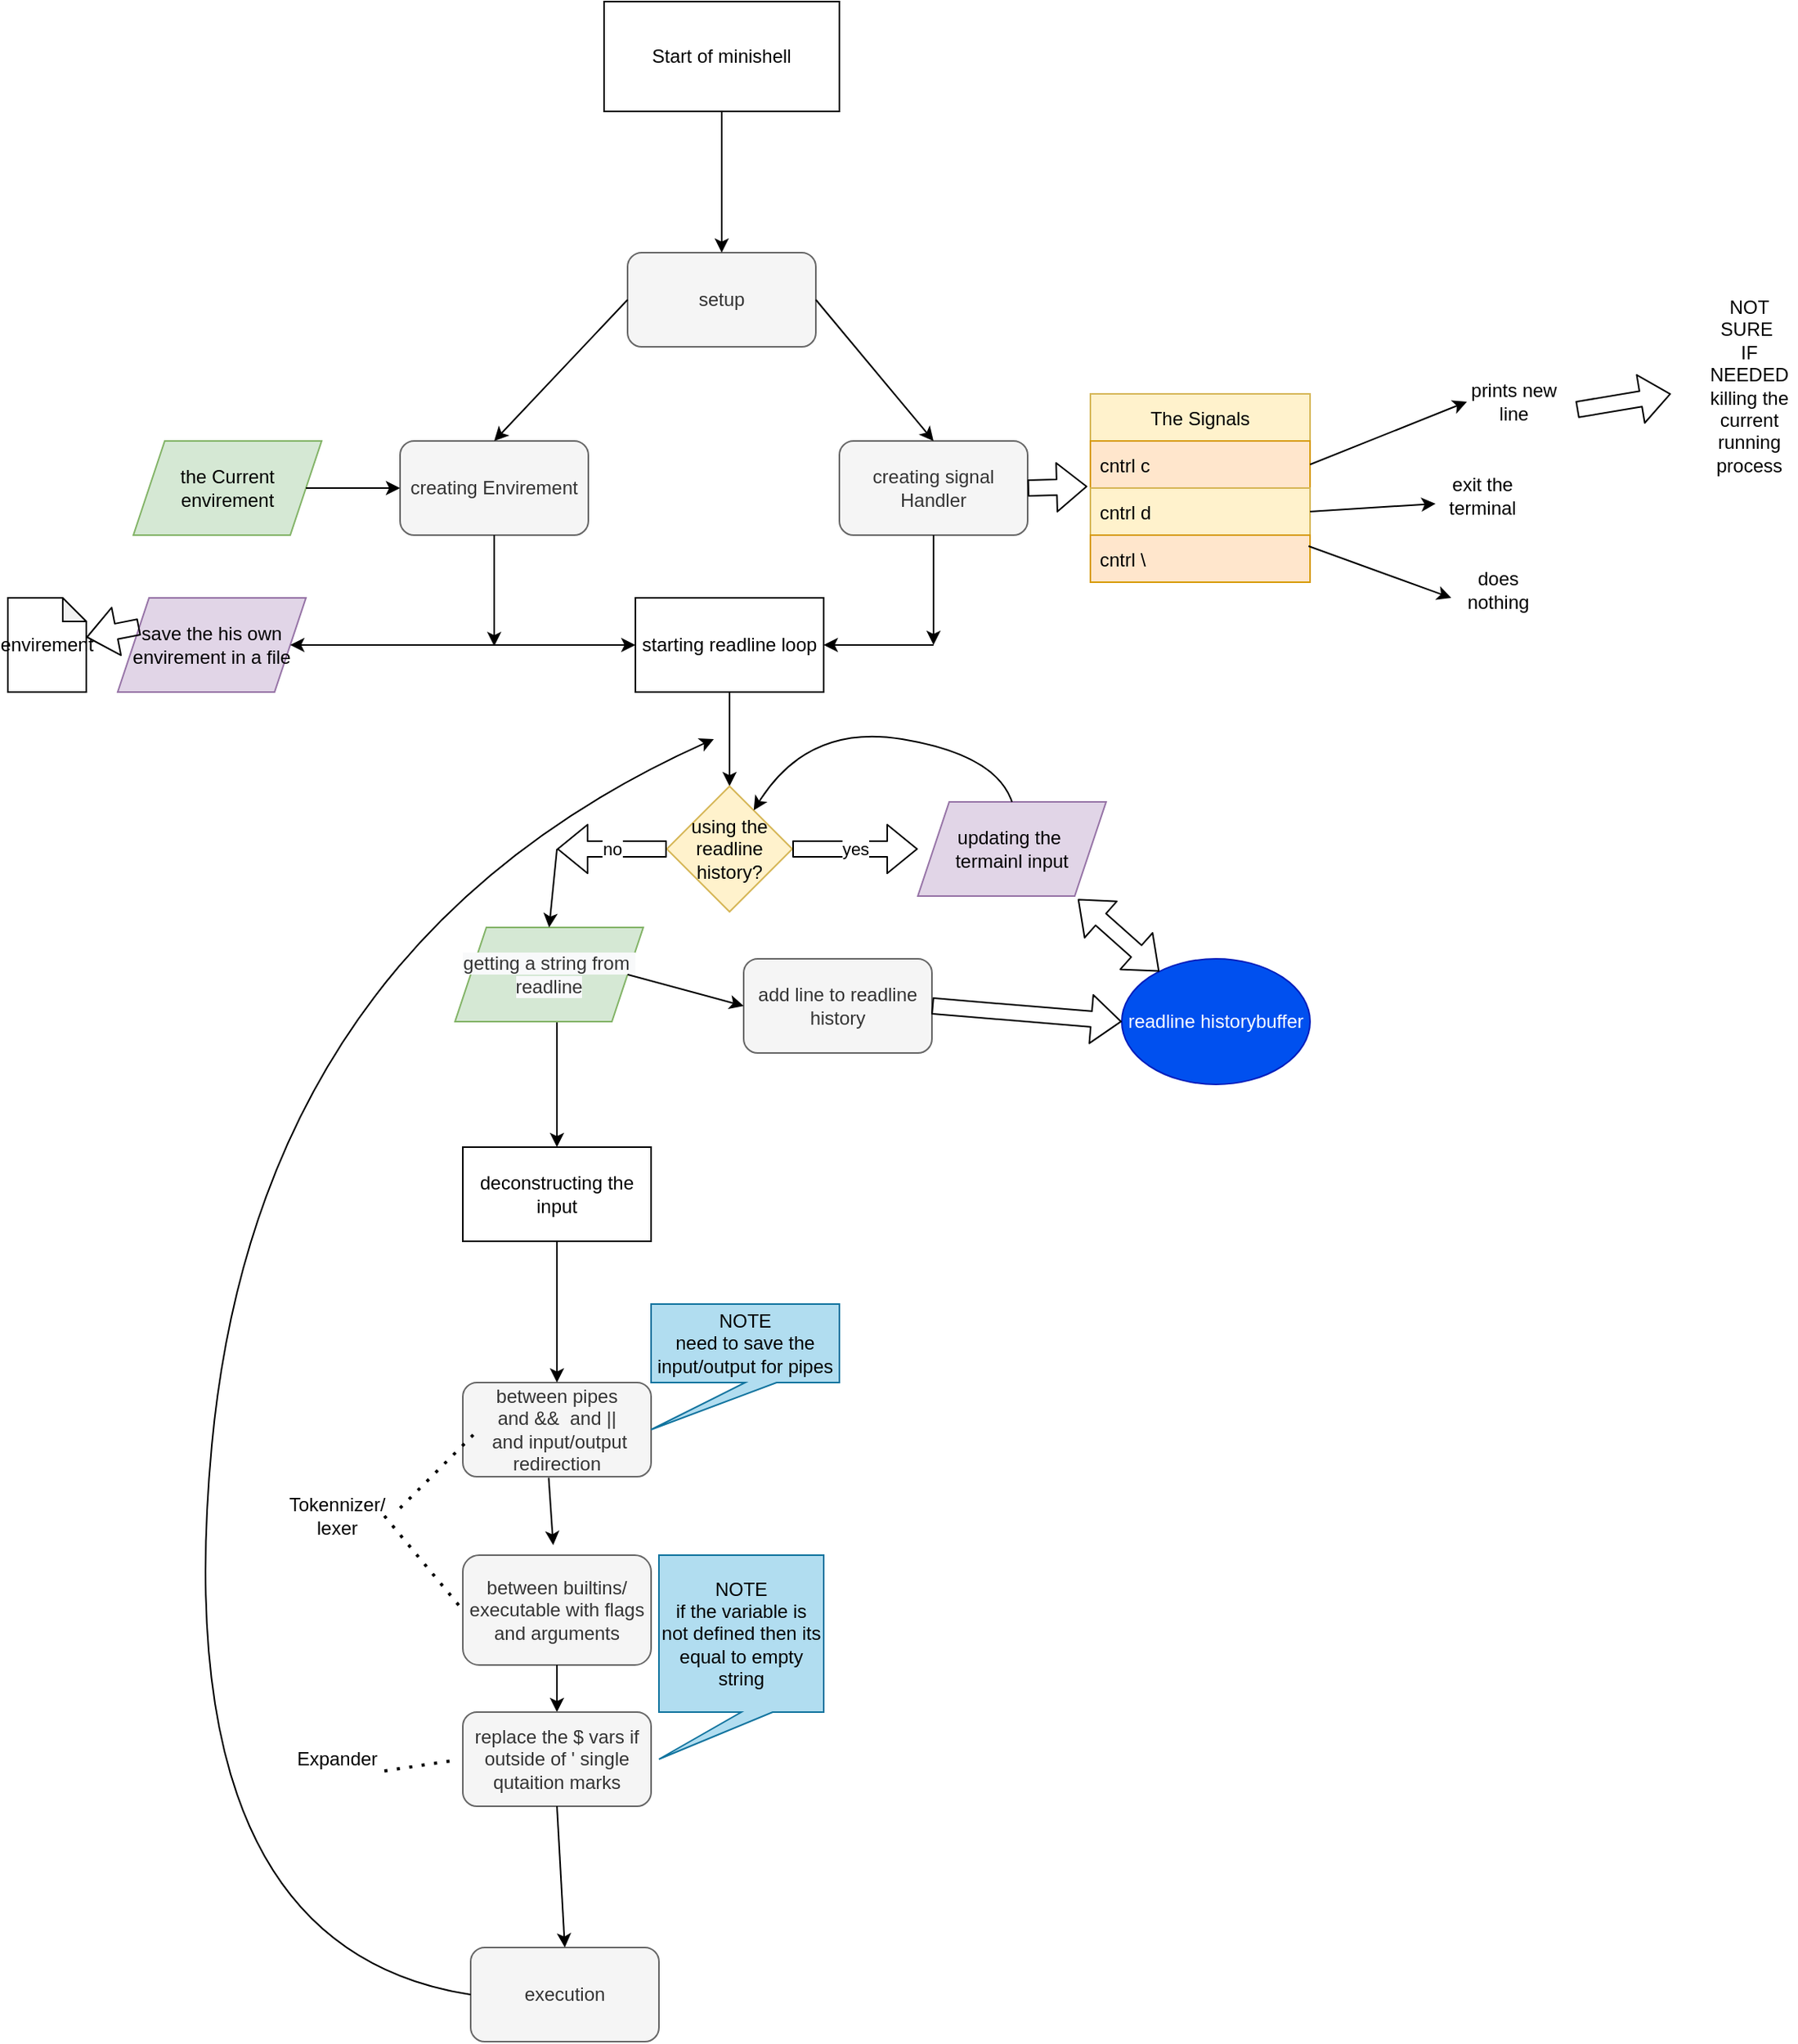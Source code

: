 <mxfile>
    <diagram id="t7cqJlzM_KAU25U6iIUh" name="Page-1">
        <mxGraphModel dx="2290" dy="1748" grid="1" gridSize="10" guides="1" tooltips="1" connect="1" arrows="1" fold="1" page="1" pageScale="1" pageWidth="850" pageHeight="1100" math="0" shadow="0">
            <root>
                <mxCell id="0"/>
                <mxCell id="1" parent="0"/>
                <mxCell id="27" value="envirement" style="shape=note;whiteSpace=wrap;html=1;backgroundOutline=1;darkOpacity=0.05;rounded=0;shadow=0;glass=0;sketch=0;size=15;" vertex="1" parent="1">
                    <mxGeometry x="-1030" y="-370" width="50" height="60" as="geometry"/>
                </mxCell>
                <mxCell id="15" value="Start of minishell" style="rounded=0;whiteSpace=wrap;html=1;shadow=0;glass=0;sketch=0;" vertex="1" parent="1">
                    <mxGeometry x="-650" y="-750" width="150" height="70" as="geometry"/>
                </mxCell>
                <mxCell id="16" value="setup" style="rounded=1;whiteSpace=wrap;html=1;shadow=0;glass=0;sketch=0;fillColor=#f5f5f5;fontColor=#333333;strokeColor=#666666;" vertex="1" parent="1">
                    <mxGeometry x="-635" y="-590" width="120" height="60" as="geometry"/>
                </mxCell>
                <mxCell id="17" value="" style="endArrow=classic;html=1;entryX=0.5;entryY=0;entryDx=0;entryDy=0;" edge="1" parent="1" source="15" target="16">
                    <mxGeometry width="50" height="50" relative="1" as="geometry">
                        <mxPoint x="-570" y="-520" as="sourcePoint"/>
                        <mxPoint x="-520" y="-570" as="targetPoint"/>
                    </mxGeometry>
                </mxCell>
                <mxCell id="18" value="creating Envirement" style="rounded=1;whiteSpace=wrap;html=1;shadow=0;glass=0;sketch=0;fillColor=#f5f5f5;fontColor=#333333;strokeColor=#666666;" vertex="1" parent="1">
                    <mxGeometry x="-780" y="-470" width="120" height="60" as="geometry"/>
                </mxCell>
                <mxCell id="19" value="creating signal Handler" style="rounded=1;whiteSpace=wrap;html=1;shadow=0;glass=0;sketch=0;fillColor=#f5f5f5;fontColor=#333333;strokeColor=#666666;" vertex="1" parent="1">
                    <mxGeometry x="-500" y="-470" width="120" height="60" as="geometry"/>
                </mxCell>
                <mxCell id="20" value="" style="endArrow=classic;html=1;exitX=1;exitY=0.5;exitDx=0;exitDy=0;entryX=0.5;entryY=0;entryDx=0;entryDy=0;" edge="1" parent="1" source="16" target="19">
                    <mxGeometry width="50" height="50" relative="1" as="geometry">
                        <mxPoint x="-570" y="-460" as="sourcePoint"/>
                        <mxPoint x="-520" y="-510" as="targetPoint"/>
                    </mxGeometry>
                </mxCell>
                <mxCell id="21" value="" style="endArrow=classic;html=1;entryX=0.5;entryY=0;entryDx=0;entryDy=0;exitX=0;exitY=0.5;exitDx=0;exitDy=0;" edge="1" parent="1" source="16" target="18">
                    <mxGeometry width="50" height="50" relative="1" as="geometry">
                        <mxPoint x="-720" y="-480" as="sourcePoint"/>
                        <mxPoint x="-670" y="-530" as="targetPoint"/>
                    </mxGeometry>
                </mxCell>
                <mxCell id="22" value="the Current envirement" style="shape=parallelogram;perimeter=parallelogramPerimeter;whiteSpace=wrap;html=1;fixedSize=1;rounded=0;shadow=0;glass=0;sketch=0;fillColor=#d5e8d4;strokeColor=#82b366;" vertex="1" parent="1">
                    <mxGeometry x="-950" y="-470" width="120" height="60" as="geometry"/>
                </mxCell>
                <mxCell id="23" value="" style="endArrow=classic;html=1;entryX=0;entryY=0.5;entryDx=0;entryDy=0;exitX=1;exitY=0.5;exitDx=0;exitDy=0;" edge="1" parent="1" source="22" target="18">
                    <mxGeometry width="50" height="50" relative="1" as="geometry">
                        <mxPoint x="-850" y="-400" as="sourcePoint"/>
                        <mxPoint x="-800" y="-450" as="targetPoint"/>
                    </mxGeometry>
                </mxCell>
                <mxCell id="24" value="save the his own envirement in a file" style="shape=parallelogram;perimeter=parallelogramPerimeter;whiteSpace=wrap;html=1;fixedSize=1;rounded=0;shadow=0;glass=0;sketch=0;fillColor=#e1d5e7;strokeColor=#9673a6;" vertex="1" parent="1">
                    <mxGeometry x="-960" y="-370" width="120" height="60" as="geometry"/>
                </mxCell>
                <mxCell id="25" value="" style="endArrow=classic;html=1;" edge="1" parent="1" source="18">
                    <mxGeometry width="50" height="50" relative="1" as="geometry">
                        <mxPoint x="-720" y="-360" as="sourcePoint"/>
                        <mxPoint x="-720" y="-339.289" as="targetPoint"/>
                    </mxGeometry>
                </mxCell>
                <mxCell id="26" value="" style="endArrow=classic;html=1;entryX=1;entryY=0.5;entryDx=0;entryDy=0;" edge="1" parent="1" target="24">
                    <mxGeometry width="50" height="50" relative="1" as="geometry">
                        <mxPoint x="-720" y="-340" as="sourcePoint"/>
                        <mxPoint x="-710" y="-340" as="targetPoint"/>
                    </mxGeometry>
                </mxCell>
                <mxCell id="28" value="" style="endArrow=classic;html=1;" edge="1" parent="1">
                    <mxGeometry width="50" height="50" relative="1" as="geometry">
                        <mxPoint x="-720" y="-340" as="sourcePoint"/>
                        <mxPoint x="-630" y="-340" as="targetPoint"/>
                    </mxGeometry>
                </mxCell>
                <mxCell id="30" value="starting readline loop" style="rounded=0;whiteSpace=wrap;html=1;shadow=0;glass=0;sketch=0;" vertex="1" parent="1">
                    <mxGeometry x="-630" y="-370" width="120" height="60" as="geometry"/>
                </mxCell>
                <mxCell id="31" value="" style="endArrow=classic;html=1;entryX=1;entryY=0.5;entryDx=0;entryDy=0;" edge="1" parent="1" target="30">
                    <mxGeometry width="50" height="50" relative="1" as="geometry">
                        <mxPoint x="-440" y="-340" as="sourcePoint"/>
                        <mxPoint x="-440" y="-420" as="targetPoint"/>
                    </mxGeometry>
                </mxCell>
                <mxCell id="32" value="" style="endArrow=classic;html=1;exitX=0.5;exitY=1;exitDx=0;exitDy=0;" edge="1" parent="1" source="19">
                    <mxGeometry width="50" height="50" relative="1" as="geometry">
                        <mxPoint x="-520" y="-250" as="sourcePoint"/>
                        <mxPoint x="-440" y="-340" as="targetPoint"/>
                    </mxGeometry>
                </mxCell>
                <mxCell id="33" value="The Signals" style="swimlane;fontStyle=0;childLayout=stackLayout;horizontal=1;startSize=30;horizontalStack=0;resizeParent=1;resizeParentMax=0;resizeLast=0;collapsible=1;marginBottom=0;rounded=0;shadow=0;glass=0;sketch=0;fillColor=#fff2cc;strokeColor=#d6b656;" vertex="1" parent="1">
                    <mxGeometry x="-340" y="-500" width="140" height="120" as="geometry"/>
                </mxCell>
                <mxCell id="34" value="cntrl c" style="text;strokeColor=#d79b00;fillColor=#ffe6cc;align=left;verticalAlign=middle;spacingLeft=4;spacingRight=4;overflow=hidden;points=[[0,0.5],[1,0.5]];portConstraint=eastwest;rotatable=0;rounded=0;shadow=0;glass=0;sketch=0;" vertex="1" parent="33">
                    <mxGeometry y="30" width="140" height="30" as="geometry"/>
                </mxCell>
                <mxCell id="35" value="cntrl d" style="text;strokeColor=#d6b656;fillColor=#fff2cc;align=left;verticalAlign=middle;spacingLeft=4;spacingRight=4;overflow=hidden;points=[[0,0.5],[1,0.5]];portConstraint=eastwest;rotatable=0;rounded=0;shadow=0;glass=0;sketch=0;" vertex="1" parent="33">
                    <mxGeometry y="60" width="140" height="30" as="geometry"/>
                </mxCell>
                <mxCell id="36" value="cntrl \" style="text;strokeColor=#d79b00;fillColor=#ffe6cc;align=left;verticalAlign=middle;spacingLeft=4;spacingRight=4;overflow=hidden;points=[[0,0.5],[1,0.5]];portConstraint=eastwest;rotatable=0;rounded=0;shadow=0;glass=0;sketch=0;" vertex="1" parent="33">
                    <mxGeometry y="90" width="140" height="30" as="geometry"/>
                </mxCell>
                <mxCell id="37" value="" style="shape=flexArrow;endArrow=classic;html=1;exitX=1;exitY=0.5;exitDx=0;exitDy=0;entryX=-0.014;entryY=-0.033;entryDx=0;entryDy=0;entryPerimeter=0;" edge="1" parent="1" source="19" target="35">
                    <mxGeometry width="50" height="50" relative="1" as="geometry">
                        <mxPoint x="-380" y="-410" as="sourcePoint"/>
                        <mxPoint x="-330" y="-460" as="targetPoint"/>
                    </mxGeometry>
                </mxCell>
                <mxCell id="38" value="" style="endArrow=classic;html=1;exitX=1;exitY=0.5;exitDx=0;exitDy=0;entryX=0;entryY=0.5;entryDx=0;entryDy=0;" edge="1" parent="1" source="34" target="39">
                    <mxGeometry width="50" height="50" relative="1" as="geometry">
                        <mxPoint x="-170" y="-440" as="sourcePoint"/>
                        <mxPoint x="-120" y="-490" as="targetPoint"/>
                    </mxGeometry>
                </mxCell>
                <mxCell id="39" value="prints new line" style="text;html=1;align=center;verticalAlign=middle;whiteSpace=wrap;rounded=0;shadow=0;glass=0;sketch=0;" vertex="1" parent="1">
                    <mxGeometry x="-100" y="-510" width="60" height="30" as="geometry"/>
                </mxCell>
                <mxCell id="43" value="" style="endArrow=classic;html=1;exitX=1;exitY=0.5;exitDx=0;exitDy=0;" edge="1" parent="1" source="35">
                    <mxGeometry width="50" height="50" relative="1" as="geometry">
                        <mxPoint x="-160" y="-400" as="sourcePoint"/>
                        <mxPoint x="-120" y="-430" as="targetPoint"/>
                    </mxGeometry>
                </mxCell>
                <mxCell id="44" value="exit the terminal" style="text;html=1;align=center;verticalAlign=middle;whiteSpace=wrap;rounded=0;shadow=0;glass=0;sketch=0;gradientDirection=west;" vertex="1" parent="1">
                    <mxGeometry x="-120" y="-450" width="60" height="30" as="geometry"/>
                </mxCell>
                <mxCell id="45" value="" style="endArrow=classic;html=1;exitX=0.993;exitY=0.233;exitDx=0;exitDy=0;exitPerimeter=0;" edge="1" parent="1" source="36">
                    <mxGeometry width="50" height="50" relative="1" as="geometry">
                        <mxPoint x="-170" y="-360" as="sourcePoint"/>
                        <mxPoint x="-110" y="-370" as="targetPoint"/>
                    </mxGeometry>
                </mxCell>
                <mxCell id="46" value="does nothing" style="text;html=1;align=center;verticalAlign=middle;whiteSpace=wrap;rounded=0;shadow=0;glass=0;sketch=0;" vertex="1" parent="1">
                    <mxGeometry x="-110" y="-390" width="60" height="30" as="geometry"/>
                </mxCell>
                <mxCell id="47" value="" style="shape=flexArrow;endArrow=classic;html=1;exitX=0;exitY=0.25;exitDx=0;exitDy=0;" edge="1" parent="1" source="24" target="27">
                    <mxGeometry width="50" height="50" relative="1" as="geometry">
                        <mxPoint x="-800" y="-110" as="sourcePoint"/>
                        <mxPoint x="-750" y="-160" as="targetPoint"/>
                    </mxGeometry>
                </mxCell>
                <mxCell id="50" value="" style="endArrow=classic;html=1;exitX=0.5;exitY=1;exitDx=0;exitDy=0;" edge="1" parent="1" source="30">
                    <mxGeometry width="50" height="50" relative="1" as="geometry">
                        <mxPoint x="-490" y="-170" as="sourcePoint"/>
                        <mxPoint x="-570" y="-250" as="targetPoint"/>
                    </mxGeometry>
                </mxCell>
                <mxCell id="51" value="deconstructing the input" style="rounded=0;whiteSpace=wrap;html=1;shadow=0;glass=0;sketch=0;" vertex="1" parent="1">
                    <mxGeometry x="-740" y="-20" width="120" height="60" as="geometry"/>
                </mxCell>
                <mxCell id="52" value="" style="endArrow=classic;html=1;entryX=0.5;entryY=0;entryDx=0;entryDy=0;exitX=0.5;exitY=1;exitDx=0;exitDy=0;" edge="1" parent="1" target="51">
                    <mxGeometry width="50" height="50" relative="1" as="geometry">
                        <mxPoint x="-680" y="-100" as="sourcePoint"/>
                        <mxPoint x="-650" y="-100" as="targetPoint"/>
                    </mxGeometry>
                </mxCell>
                <mxCell id="54" value="add line to readline&lt;br&gt;history" style="rounded=1;whiteSpace=wrap;html=1;shadow=0;glass=0;sketch=0;fillColor=#f5f5f5;fontColor=#333333;strokeColor=#666666;" vertex="1" parent="1">
                    <mxGeometry x="-561" y="-140" width="120" height="60" as="geometry"/>
                </mxCell>
                <mxCell id="55" value="&lt;meta charset=&quot;utf-8&quot;&gt;&lt;span style=&quot;color: rgb(51, 51, 51); font-family: helvetica; font-size: 12px; font-style: normal; font-weight: 400; letter-spacing: normal; text-align: center; text-indent: 0px; text-transform: none; word-spacing: 0px; background-color: rgb(248, 249, 250); display: inline; float: none;&quot;&gt;getting a string from&amp;nbsp;&lt;/span&gt;&lt;br style=&quot;color: rgb(51, 51, 51); font-family: helvetica; font-size: 12px; font-style: normal; font-weight: 400; letter-spacing: normal; text-align: center; text-indent: 0px; text-transform: none; word-spacing: 0px; background-color: rgb(248, 249, 250);&quot;&gt;&lt;span style=&quot;color: rgb(51, 51, 51); font-family: helvetica; font-size: 12px; font-style: normal; font-weight: 400; letter-spacing: normal; text-align: center; text-indent: 0px; text-transform: none; word-spacing: 0px; background-color: rgb(248, 249, 250); display: inline; float: none;&quot;&gt;readline&lt;/span&gt;" style="shape=parallelogram;perimeter=parallelogramPerimeter;whiteSpace=wrap;html=1;fixedSize=1;rounded=0;shadow=0;glass=0;sketch=0;fillColor=#d5e8d4;strokeColor=#82b366;" vertex="1" parent="1">
                    <mxGeometry x="-745" y="-160" width="120" height="60" as="geometry"/>
                </mxCell>
                <mxCell id="56" value="using the&lt;br&gt;readline&lt;br&gt;history?" style="rhombus;whiteSpace=wrap;html=1;rounded=0;shadow=0;glass=0;sketch=0;fillColor=#fff2cc;strokeColor=#d6b656;" vertex="1" parent="1">
                    <mxGeometry x="-610" y="-250" width="80" height="80" as="geometry"/>
                </mxCell>
                <mxCell id="58" value="no" style="shape=flexArrow;endArrow=classic;html=1;exitX=0;exitY=0.5;exitDx=0;exitDy=0;" edge="1" parent="1" source="56">
                    <mxGeometry width="50" height="50" relative="1" as="geometry">
                        <mxPoint x="-530" y="-90" as="sourcePoint"/>
                        <mxPoint x="-680" y="-210" as="targetPoint"/>
                    </mxGeometry>
                </mxCell>
                <mxCell id="59" value="yes" style="shape=flexArrow;endArrow=classic;html=1;exitX=1;exitY=0.5;exitDx=0;exitDy=0;" edge="1" parent="1" source="56">
                    <mxGeometry width="50" height="50" relative="1" as="geometry">
                        <mxPoint x="-530" y="-180" as="sourcePoint"/>
                        <mxPoint x="-450" y="-210" as="targetPoint"/>
                    </mxGeometry>
                </mxCell>
                <mxCell id="60" value="" style="endArrow=classic;html=1;entryX=0.5;entryY=0;entryDx=0;entryDy=0;" edge="1" parent="1" target="55">
                    <mxGeometry width="50" height="50" relative="1" as="geometry">
                        <mxPoint x="-680" y="-210" as="sourcePoint"/>
                        <mxPoint x="-680" y="-190" as="targetPoint"/>
                    </mxGeometry>
                </mxCell>
                <mxCell id="61" value="updating the&amp;nbsp;&lt;br&gt;termainl input" style="shape=parallelogram;perimeter=parallelogramPerimeter;whiteSpace=wrap;html=1;fixedSize=1;rounded=0;shadow=0;glass=0;sketch=0;fillColor=#e1d5e7;strokeColor=#9673a6;" vertex="1" parent="1">
                    <mxGeometry x="-450" y="-240" width="120" height="60" as="geometry"/>
                </mxCell>
                <mxCell id="63" value="" style="curved=1;endArrow=classic;html=1;exitX=0.5;exitY=0;exitDx=0;exitDy=0;" edge="1" parent="1" source="61" target="56">
                    <mxGeometry width="50" height="50" relative="1" as="geometry">
                        <mxPoint x="-410" y="-230" as="sourcePoint"/>
                        <mxPoint x="-360" y="-280" as="targetPoint"/>
                        <Array as="points">
                            <mxPoint x="-400" y="-270"/>
                            <mxPoint x="-520" y="-290"/>
                        </Array>
                    </mxGeometry>
                </mxCell>
                <mxCell id="65" value="" style="endArrow=classic;html=1;exitX=1;exitY=0.5;exitDx=0;exitDy=0;entryX=0;entryY=0.5;entryDx=0;entryDy=0;" edge="1" parent="1" source="55" target="54">
                    <mxGeometry width="50" height="50" relative="1" as="geometry">
                        <mxPoint x="-640" y="-90" as="sourcePoint"/>
                        <mxPoint x="-590" y="-140" as="targetPoint"/>
                    </mxGeometry>
                </mxCell>
                <mxCell id="66" value="readline historybuffer" style="ellipse;whiteSpace=wrap;html=1;rounded=0;shadow=0;glass=0;sketch=0;gradientDirection=west;fillColor=#0050ef;fontColor=#ffffff;strokeColor=#001DBC;" vertex="1" parent="1">
                    <mxGeometry x="-320" y="-140" width="120" height="80" as="geometry"/>
                </mxCell>
                <mxCell id="67" value="" style="shape=flexArrow;endArrow=classic;startArrow=classic;html=1;exitX=0.85;exitY=1.033;exitDx=0;exitDy=0;exitPerimeter=0;" edge="1" parent="1" source="61" target="66">
                    <mxGeometry width="100" height="100" relative="1" as="geometry">
                        <mxPoint x="-430" y="-60" as="sourcePoint"/>
                        <mxPoint x="-330" y="-160" as="targetPoint"/>
                    </mxGeometry>
                </mxCell>
                <mxCell id="68" value="" style="shape=flexArrow;endArrow=classic;html=1;entryX=0;entryY=0.5;entryDx=0;entryDy=0;exitX=1;exitY=0.5;exitDx=0;exitDy=0;" edge="1" parent="1" source="54" target="66">
                    <mxGeometry width="50" height="50" relative="1" as="geometry">
                        <mxPoint x="-450" y="-90" as="sourcePoint"/>
                        <mxPoint x="-400" y="-140" as="targetPoint"/>
                    </mxGeometry>
                </mxCell>
                <mxCell id="69" value="" style="shape=flexArrow;endArrow=classic;html=1;" edge="1" parent="1">
                    <mxGeometry width="50" height="50" relative="1" as="geometry">
                        <mxPoint x="-30" y="-490" as="sourcePoint"/>
                        <mxPoint x="30" y="-500" as="targetPoint"/>
                    </mxGeometry>
                </mxCell>
                <mxCell id="70" value="NOT SURE&amp;nbsp;&lt;br&gt;IF NEEDED&lt;br&gt;killing the current running process" style="text;html=1;strokeColor=none;fillColor=none;align=center;verticalAlign=middle;whiteSpace=wrap;rounded=0;shadow=0;glass=0;sketch=0;" vertex="1" parent="1">
                    <mxGeometry x="50" y="-520" width="60" height="30" as="geometry"/>
                </mxCell>
                <mxCell id="71" value="between pipes&lt;br&gt;and &amp;amp;&amp;amp;&amp;nbsp; and ||&lt;br&gt;&amp;nbsp;and input/output redirection" style="rounded=1;whiteSpace=wrap;html=1;shadow=0;glass=0;sketch=0;gradientDirection=west;fillColor=#f5f5f5;fontColor=#333333;strokeColor=#666666;" vertex="1" parent="1">
                    <mxGeometry x="-740" y="130" width="120" height="60" as="geometry"/>
                </mxCell>
                <mxCell id="72" value="" style="endArrow=classic;html=1;exitX=0.5;exitY=1;exitDx=0;exitDy=0;" edge="1" parent="1" source="51" target="71">
                    <mxGeometry width="50" height="50" relative="1" as="geometry">
                        <mxPoint x="-690" y="80" as="sourcePoint"/>
                        <mxPoint x="-640" y="30" as="targetPoint"/>
                    </mxGeometry>
                </mxCell>
                <mxCell id="73" value="NOTE&lt;br&gt;need to save the input/output for pipes" style="shape=callout;whiteSpace=wrap;html=1;perimeter=calloutPerimeter;rounded=0;shadow=0;glass=0;sketch=0;gradientDirection=west;position2=0;fillColor=#b1ddf0;strokeColor=#10739e;" vertex="1" parent="1">
                    <mxGeometry x="-620" y="80" width="120" height="80" as="geometry"/>
                </mxCell>
                <mxCell id="77" value="between builtins/ executable with flags and arguments" style="rounded=1;whiteSpace=wrap;html=1;shadow=0;glass=0;sketch=0;fillColor=#f5f5f5;fontColor=#333333;strokeColor=#666666;" vertex="1" parent="1">
                    <mxGeometry x="-740" y="240" width="120" height="70" as="geometry"/>
                </mxCell>
                <mxCell id="78" value="" style="endArrow=classic;html=1;entryX=0.48;entryY=-0.091;entryDx=0;entryDy=0;entryPerimeter=0;exitX=0.456;exitY=1.012;exitDx=0;exitDy=0;exitPerimeter=0;" edge="1" parent="1" source="71" target="77">
                    <mxGeometry width="50" height="50" relative="1" as="geometry">
                        <mxPoint x="-710" y="210" as="sourcePoint"/>
                        <mxPoint x="-650" y="190" as="targetPoint"/>
                    </mxGeometry>
                </mxCell>
                <mxCell id="-gghozSChk5Wze0QSNFC-79" value="" style="endArrow=classic;html=1;entryX=0.5;entryY=0;entryDx=0;entryDy=0;exitX=0.5;exitY=1;exitDx=0;exitDy=0;" edge="1" parent="1" source="77">
                    <mxGeometry width="50" height="50" relative="1" as="geometry">
                        <mxPoint x="-700" y="350" as="sourcePoint"/>
                        <mxPoint x="-680" y="340" as="targetPoint"/>
                    </mxGeometry>
                </mxCell>
                <mxCell id="-gghozSChk5Wze0QSNFC-80" value="Tokennizer/ lexer" style="text;html=1;strokeColor=none;fillColor=none;align=center;verticalAlign=middle;whiteSpace=wrap;rounded=0;shadow=0;glass=0;sketch=0;" vertex="1" parent="1">
                    <mxGeometry x="-850" y="200" width="60" height="30" as="geometry"/>
                </mxCell>
                <mxCell id="-gghozSChk5Wze0QSNFC-81" value="" style="endArrow=none;dashed=1;html=1;dashPattern=1 3;strokeWidth=2;" edge="1" parent="1">
                    <mxGeometry width="50" height="50" relative="1" as="geometry">
                        <mxPoint x="-780" y="210" as="sourcePoint"/>
                        <mxPoint x="-730" y="160" as="targetPoint"/>
                    </mxGeometry>
                </mxCell>
                <mxCell id="-gghozSChk5Wze0QSNFC-82" value="" style="endArrow=none;dashed=1;html=1;dashPattern=1 3;strokeWidth=2;entryX=0;entryY=0.5;entryDx=0;entryDy=0;exitX=1;exitY=0.5;exitDx=0;exitDy=0;" edge="1" parent="1" source="-gghozSChk5Wze0QSNFC-80" target="77">
                    <mxGeometry width="50" height="50" relative="1" as="geometry">
                        <mxPoint x="-830" y="340" as="sourcePoint"/>
                        <mxPoint x="-780" y="290" as="targetPoint"/>
                    </mxGeometry>
                </mxCell>
                <mxCell id="-gghozSChk5Wze0QSNFC-83" value="replace the $ vars if outside of ' single qutaition marks" style="rounded=1;whiteSpace=wrap;html=1;shadow=0;glass=0;sketch=0;fillColor=#f5f5f5;fontColor=#333333;strokeColor=#666666;" vertex="1" parent="1">
                    <mxGeometry x="-740" y="340" width="120" height="60" as="geometry"/>
                </mxCell>
                <mxCell id="-gghozSChk5Wze0QSNFC-84" value="Expander" style="text;html=1;strokeColor=none;fillColor=none;align=center;verticalAlign=middle;whiteSpace=wrap;rounded=0;shadow=0;glass=0;sketch=0;" vertex="1" parent="1">
                    <mxGeometry x="-850" y="355" width="60" height="30" as="geometry"/>
                </mxCell>
                <mxCell id="-gghozSChk5Wze0QSNFC-85" value="" style="endArrow=none;dashed=1;html=1;dashPattern=1 3;strokeWidth=2;entryX=-0.044;entryY=0.512;entryDx=0;entryDy=0;entryPerimeter=0;exitX=1;exitY=0.75;exitDx=0;exitDy=0;" edge="1" parent="1" source="-gghozSChk5Wze0QSNFC-84" target="-gghozSChk5Wze0QSNFC-83">
                    <mxGeometry width="50" height="50" relative="1" as="geometry">
                        <mxPoint x="-790" y="400" as="sourcePoint"/>
                        <mxPoint x="-740" y="350" as="targetPoint"/>
                    </mxGeometry>
                </mxCell>
                <mxCell id="X_gGsKT-xEyEadyAPWAb-79" value="NOTE&lt;br&gt;if the variable is not defined then its equal to empty string" style="shape=callout;whiteSpace=wrap;html=1;perimeter=calloutPerimeter;rounded=0;shadow=0;glass=0;sketch=0;gradientDirection=west;fillColor=#b1ddf0;strokeColor=#10739e;position2=0;" vertex="1" parent="1">
                    <mxGeometry x="-615" y="240" width="105" height="130" as="geometry"/>
                </mxCell>
                <mxCell id="X_gGsKT-xEyEadyAPWAb-81" value="execution" style="rounded=1;whiteSpace=wrap;html=1;shadow=0;glass=0;sketch=0;fillColor=#f5f5f5;fontColor=#333333;strokeColor=#666666;" vertex="1" parent="1">
                    <mxGeometry x="-735" y="490" width="120" height="60" as="geometry"/>
                </mxCell>
                <mxCell id="X_gGsKT-xEyEadyAPWAb-82" value="" style="endArrow=classic;html=1;entryX=0.5;entryY=0;entryDx=0;entryDy=0;exitX=0.5;exitY=1;exitDx=0;exitDy=0;" edge="1" parent="1" source="-gghozSChk5Wze0QSNFC-83" target="X_gGsKT-xEyEadyAPWAb-81">
                    <mxGeometry width="50" height="50" relative="1" as="geometry">
                        <mxPoint x="-710" y="470" as="sourcePoint"/>
                        <mxPoint x="-660" y="420" as="targetPoint"/>
                    </mxGeometry>
                </mxCell>
                <mxCell id="X_gGsKT-xEyEadyAPWAb-83" value="" style="curved=1;endArrow=classic;html=1;exitX=0;exitY=0.5;exitDx=0;exitDy=0;" edge="1" parent="1" source="X_gGsKT-xEyEadyAPWAb-81">
                    <mxGeometry width="50" height="50" relative="1" as="geometry">
                        <mxPoint x="-610" y="370" as="sourcePoint"/>
                        <mxPoint x="-580" y="-280" as="targetPoint"/>
                        <Array as="points">
                            <mxPoint x="-930" y="490"/>
                            <mxPoint x="-870" y="-150"/>
                        </Array>
                    </mxGeometry>
                </mxCell>
            </root>
        </mxGraphModel>
    </diagram>
    <diagram id="8YKHPiPmAO6XSmLLmHeY" name="Page-2">
        <mxGraphModel dx="619" dy="436" grid="1" gridSize="10" guides="1" tooltips="1" connect="1" arrows="1" fold="1" page="1" pageScale="1" pageWidth="850" pageHeight="1100" math="0" shadow="0">
            <root>
                <mxCell id="26CnLygqllU6_viyCMD1-0"/>
                <mxCell id="26CnLygqllU6_viyCMD1-1" parent="26CnLygqllU6_viyCMD1-0"/>
            </root>
        </mxGraphModel>
    </diagram>
</mxfile>